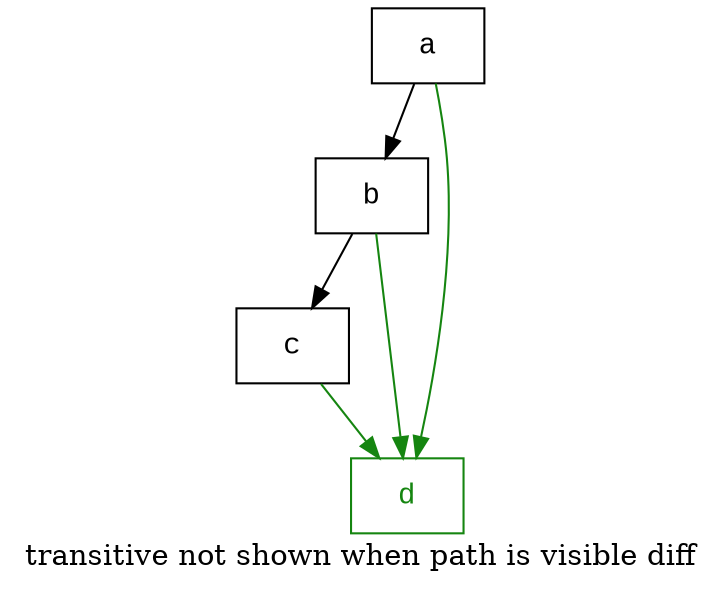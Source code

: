 digraph D {
    label="transitive not shown when path is visible diff";
    
    node1 [fontname="Courier New",shape="rectangle",label="a"]
    
    node2 [fontname="Courier New",shape="rectangle",label="b"]
    
    node3 [fontname="Courier New",shape="rectangle",label="c"]
    
    node4 [color="#158510",fontcolor="#158510",fontname="Courier New",shape="rectangle",label="d"]
    
    node1 -> node2 []
    node1 -> node4 [color="#158510",]
    node2 -> node3 []
    node2 -> node4 [color="#158510",]
    node3 -> node4 [color="#158510",]
}
